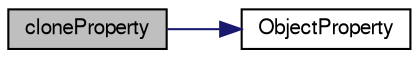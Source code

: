 digraph G
{
  edge [fontname="FreeSans",fontsize="10",labelfontname="FreeSans",labelfontsize="10"];
  node [fontname="FreeSans",fontsize="10",shape=record];
  rankdir="LR";
  Node1 [label="cloneProperty",height=0.2,width=0.4,color="black", fillcolor="grey75", style="filled" fontcolor="black"];
  Node1 -> Node2 [color="midnightblue",fontsize="10",style="solid",fontname="FreeSans"];
  Node2 [label="ObjectProperty",height=0.2,width=0.4,color="black", fillcolor="white", style="filled",URL="$classorg_1_1octave_1_1graphics_1_1_object_property.html#ab43a63229fa781ed38ae586d50b78264"];
}

